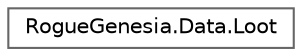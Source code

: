 digraph "Graphical Class Hierarchy"
{
 // LATEX_PDF_SIZE
  bgcolor="transparent";
  edge [fontname=Helvetica,fontsize=10,labelfontname=Helvetica,labelfontsize=10];
  node [fontname=Helvetica,fontsize=10,shape=box,height=0.2,width=0.4];
  rankdir="LR";
  Node0 [label="RogueGenesia.Data.Loot",height=0.2,width=0.4,color="grey40", fillcolor="white", style="filled",URL="$struct_rogue_genesia_1_1_data_1_1_loot.html",tooltip=" "];
}
